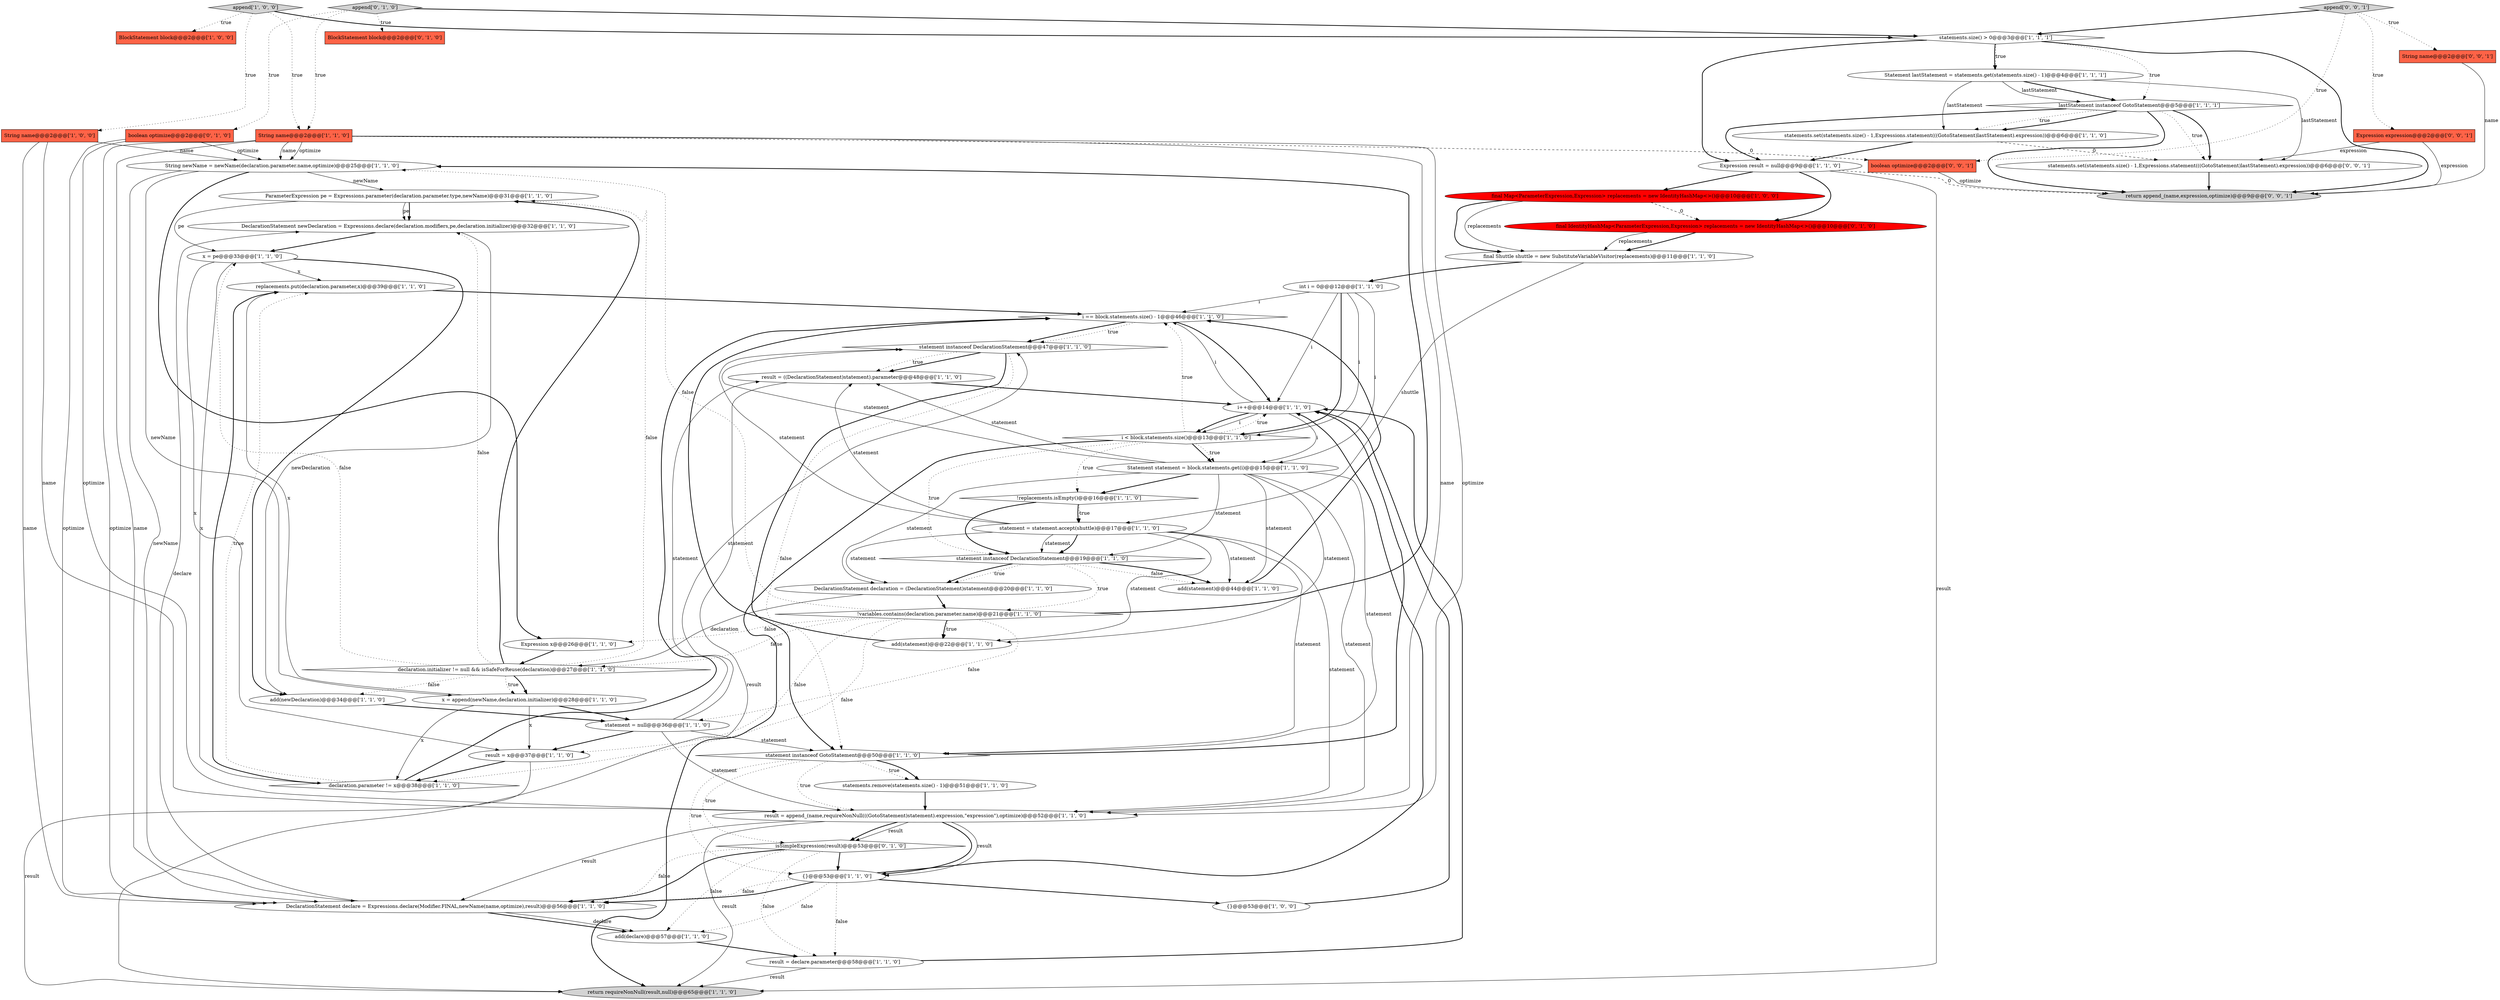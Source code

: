 digraph {
27 [style = filled, label = "String name@@@2@@@['1', '1', '0']", fillcolor = tomato, shape = box image = "AAA0AAABBB1BBB"];
21 [style = filled, label = "DeclarationStatement declaration = (DeclarationStatement)statement@@@20@@@['1', '1', '0']", fillcolor = white, shape = ellipse image = "AAA0AAABBB1BBB"];
41 [style = filled, label = "add(statement)@@@22@@@['1', '1', '0']", fillcolor = white, shape = ellipse image = "AAA0AAABBB1BBB"];
51 [style = filled, label = "Expression expression@@@2@@@['0', '0', '1']", fillcolor = tomato, shape = box image = "AAA0AAABBB3BBB"];
30 [style = filled, label = "lastStatement instanceof GotoStatement@@@5@@@['1', '1', '1']", fillcolor = white, shape = diamond image = "AAA0AAABBB1BBB"];
36 [style = filled, label = "ParameterExpression pe = Expressions.parameter(declaration.parameter.type,newName)@@@31@@@['1', '1', '0']", fillcolor = white, shape = ellipse image = "AAA0AAABBB1BBB"];
13 [style = filled, label = "final Map<ParameterExpression,Expression> replacements = new IdentityHashMap<>()@@@10@@@['1', '0', '0']", fillcolor = red, shape = ellipse image = "AAA1AAABBB1BBB"];
4 [style = filled, label = "replacements.put(declaration.parameter,x)@@@39@@@['1', '1', '0']", fillcolor = white, shape = ellipse image = "AAA0AAABBB1BBB"];
45 [style = filled, label = "add(declare)@@@57@@@['1', '1', '0']", fillcolor = white, shape = ellipse image = "AAA0AAABBB1BBB"];
54 [style = filled, label = "boolean optimize@@@2@@@['0', '0', '1']", fillcolor = tomato, shape = box image = "AAA0AAABBB3BBB"];
11 [style = filled, label = "statements.set(statements.size() - 1,Expressions.statement(((GotoStatement)lastStatement).expression))@@@6@@@['1', '1', '0']", fillcolor = white, shape = ellipse image = "AAA0AAABBB1BBB"];
25 [style = filled, label = "!variables.contains(declaration.parameter.name)@@@21@@@['1', '1', '0']", fillcolor = white, shape = diamond image = "AAA0AAABBB1BBB"];
15 [style = filled, label = "append['1', '0', '0']", fillcolor = lightgray, shape = diamond image = "AAA0AAABBB1BBB"];
16 [style = filled, label = "final Shuttle shuttle = new SubstituteVariableVisitor(replacements)@@@11@@@['1', '1', '0']", fillcolor = white, shape = ellipse image = "AAA0AAABBB1BBB"];
48 [style = filled, label = "final IdentityHashMap<ParameterExpression,Expression> replacements = new IdentityHashMap<>()@@@10@@@['0', '1', '0']", fillcolor = red, shape = ellipse image = "AAA1AAABBB2BBB"];
0 [style = filled, label = "statements.remove(statements.size() - 1)@@@51@@@['1', '1', '0']", fillcolor = white, shape = ellipse image = "AAA0AAABBB1BBB"];
1 [style = filled, label = "DeclarationStatement newDeclaration = Expressions.declare(declaration.modifiers,pe,declaration.initializer)@@@32@@@['1', '1', '0']", fillcolor = white, shape = ellipse image = "AAA0AAABBB1BBB"];
37 [style = filled, label = "Statement lastStatement = statements.get(statements.size() - 1)@@@4@@@['1', '1', '1']", fillcolor = white, shape = ellipse image = "AAA0AAABBB1BBB"];
52 [style = filled, label = "String name@@@2@@@['0', '0', '1']", fillcolor = tomato, shape = box image = "AAA0AAABBB3BBB"];
44 [style = filled, label = "result = ((DeclarationStatement)statement).parameter@@@48@@@['1', '1', '0']", fillcolor = white, shape = ellipse image = "AAA0AAABBB1BBB"];
29 [style = filled, label = "x = pe@@@33@@@['1', '1', '0']", fillcolor = white, shape = ellipse image = "AAA0AAABBB1BBB"];
35 [style = filled, label = "{}@@@53@@@['1', '1', '0']", fillcolor = white, shape = ellipse image = "AAA0AAABBB1BBB"];
23 [style = filled, label = "declaration.initializer != null && isSafeForReuse(declaration)@@@27@@@['1', '1', '0']", fillcolor = white, shape = diamond image = "AAA0AAABBB1BBB"];
6 [style = filled, label = "return requireNonNull(result,null)@@@65@@@['1', '1', '0']", fillcolor = lightgray, shape = ellipse image = "AAA0AAABBB1BBB"];
8 [style = filled, label = "String newName = newName(declaration.parameter.name,optimize)@@@25@@@['1', '1', '0']", fillcolor = white, shape = ellipse image = "AAA0AAABBB1BBB"];
42 [style = filled, label = "DeclarationStatement declare = Expressions.declare(Modifier.FINAL,newName(name,optimize),result)@@@56@@@['1', '1', '0']", fillcolor = white, shape = ellipse image = "AAA0AAABBB1BBB"];
34 [style = filled, label = "statement = null@@@36@@@['1', '1', '0']", fillcolor = white, shape = ellipse image = "AAA0AAABBB1BBB"];
46 [style = filled, label = "append['0', '1', '0']", fillcolor = lightgray, shape = diamond image = "AAA0AAABBB2BBB"];
5 [style = filled, label = "i < block.statements.size()@@@13@@@['1', '1', '0']", fillcolor = white, shape = diamond image = "AAA0AAABBB1BBB"];
10 [style = filled, label = "statement = statement.accept(shuttle)@@@17@@@['1', '1', '0']", fillcolor = white, shape = ellipse image = "AAA0AAABBB1BBB"];
39 [style = filled, label = "statement instanceof GotoStatement@@@50@@@['1', '1', '0']", fillcolor = white, shape = diamond image = "AAA0AAABBB1BBB"];
2 [style = filled, label = "result = append_(name,requireNonNull(((GotoStatement)statement).expression,\"expression\"),optimize)@@@52@@@['1', '1', '0']", fillcolor = white, shape = ellipse image = "AAA0AAABBB1BBB"];
56 [style = filled, label = "append['0', '0', '1']", fillcolor = lightgray, shape = diamond image = "AAA0AAABBB3BBB"];
9 [style = filled, label = "Expression result = null@@@9@@@['1', '1', '0']", fillcolor = white, shape = ellipse image = "AAA0AAABBB1BBB"];
53 [style = filled, label = "statements.set(statements.size() - 1,Expressions.statement(((GotoStatement)lastStatement).expression))@@@6@@@['0', '0', '1']", fillcolor = white, shape = ellipse image = "AAA0AAABBB3BBB"];
14 [style = filled, label = "declaration.parameter != x@@@38@@@['1', '1', '0']", fillcolor = white, shape = diamond image = "AAA0AAABBB1BBB"];
49 [style = filled, label = "boolean optimize@@@2@@@['0', '1', '0']", fillcolor = tomato, shape = box image = "AAA0AAABBB2BBB"];
12 [style = filled, label = "result = declare.parameter@@@58@@@['1', '1', '0']", fillcolor = white, shape = ellipse image = "AAA0AAABBB1BBB"];
50 [style = filled, label = "isSimpleExpression(result)@@@53@@@['0', '1', '0']", fillcolor = white, shape = diamond image = "AAA0AAABBB2BBB"];
22 [style = filled, label = "String name@@@2@@@['1', '0', '0']", fillcolor = tomato, shape = box image = "AAA0AAABBB1BBB"];
28 [style = filled, label = "statement instanceof DeclarationStatement@@@19@@@['1', '1', '0']", fillcolor = white, shape = diamond image = "AAA0AAABBB1BBB"];
43 [style = filled, label = "statement instanceof DeclarationStatement@@@47@@@['1', '1', '0']", fillcolor = white, shape = diamond image = "AAA0AAABBB1BBB"];
7 [style = filled, label = "{}@@@53@@@['1', '0', '0']", fillcolor = white, shape = ellipse image = "AAA0AAABBB1BBB"];
3 [style = filled, label = "BlockStatement block@@@2@@@['1', '0', '0']", fillcolor = tomato, shape = box image = "AAA0AAABBB1BBB"];
33 [style = filled, label = "statements.size() > 0@@@3@@@['1', '1', '1']", fillcolor = white, shape = diamond image = "AAA0AAABBB1BBB"];
24 [style = filled, label = "Expression x@@@26@@@['1', '1', '0']", fillcolor = white, shape = ellipse image = "AAA0AAABBB1BBB"];
20 [style = filled, label = "result = x@@@37@@@['1', '1', '0']", fillcolor = white, shape = ellipse image = "AAA0AAABBB1BBB"];
47 [style = filled, label = "BlockStatement block@@@2@@@['0', '1', '0']", fillcolor = tomato, shape = box image = "AAA0AAABBB2BBB"];
55 [style = filled, label = "return append_(name,expression,optimize)@@@9@@@['0', '0', '1']", fillcolor = lightgray, shape = ellipse image = "AAA0AAABBB3BBB"];
19 [style = filled, label = "!replacements.isEmpty()@@@16@@@['1', '1', '0']", fillcolor = white, shape = diamond image = "AAA0AAABBB1BBB"];
26 [style = filled, label = "int i = 0@@@12@@@['1', '1', '0']", fillcolor = white, shape = ellipse image = "AAA0AAABBB1BBB"];
31 [style = filled, label = "x = append(newName,declaration.initializer)@@@28@@@['1', '1', '0']", fillcolor = white, shape = ellipse image = "AAA0AAABBB1BBB"];
38 [style = filled, label = "add(newDeclaration)@@@34@@@['1', '1', '0']", fillcolor = white, shape = ellipse image = "AAA0AAABBB1BBB"];
17 [style = filled, label = "Statement statement = block.statements.get(i)@@@15@@@['1', '1', '0']", fillcolor = white, shape = ellipse image = "AAA0AAABBB1BBB"];
40 [style = filled, label = "i == block.statements.size() - 1@@@46@@@['1', '1', '0']", fillcolor = white, shape = diamond image = "AAA0AAABBB1BBB"];
32 [style = filled, label = "i++@@@14@@@['1', '1', '0']", fillcolor = white, shape = ellipse image = "AAA0AAABBB1BBB"];
18 [style = filled, label = "add(statement)@@@44@@@['1', '1', '0']", fillcolor = white, shape = ellipse image = "AAA0AAABBB1BBB"];
19->10 [style = dotted, label="true"];
2->35 [style = bold, label=""];
11->53 [style = dashed, label="0"];
7->32 [style = bold, label=""];
34->20 [style = bold, label=""];
28->21 [style = dotted, label="true"];
42->45 [style = bold, label=""];
12->6 [style = solid, label="result"];
5->32 [style = dotted, label="true"];
5->19 [style = dotted, label="true"];
28->25 [style = dotted, label="true"];
27->54 [style = dashed, label="0"];
27->42 [style = solid, label="optimize"];
11->9 [style = bold, label=""];
40->43 [style = dotted, label="true"];
31->4 [style = solid, label="x"];
25->20 [style = dotted, label="false"];
44->6 [style = solid, label="result"];
30->11 [style = bold, label=""];
29->20 [style = solid, label="x"];
23->29 [style = dotted, label="false"];
31->20 [style = solid, label="x"];
28->21 [style = bold, label=""];
17->28 [style = solid, label="statement"];
46->49 [style = dotted, label="true"];
10->44 [style = solid, label="statement"];
49->8 [style = solid, label="optimize"];
32->5 [style = solid, label="i"];
17->41 [style = solid, label="statement"];
8->42 [style = solid, label="newName"];
34->44 [style = solid, label="statement"];
26->17 [style = solid, label="i"];
56->54 [style = dotted, label="true"];
17->39 [style = solid, label="statement"];
23->36 [style = bold, label=""];
19->28 [style = bold, label=""];
33->37 [style = dotted, label="true"];
43->44 [style = bold, label=""];
9->6 [style = solid, label="result"];
35->7 [style = bold, label=""];
23->36 [style = dotted, label="false"];
26->32 [style = solid, label="i"];
25->24 [style = dotted, label="false"];
39->35 [style = dotted, label="true"];
17->2 [style = solid, label="statement"];
31->14 [style = solid, label="x"];
2->35 [style = solid, label="result"];
22->8 [style = solid, label="name"];
39->2 [style = dotted, label="true"];
28->18 [style = bold, label=""];
27->8 [style = solid, label="name"];
16->26 [style = bold, label=""];
9->48 [style = bold, label=""];
20->14 [style = bold, label=""];
21->25 [style = bold, label=""];
28->18 [style = dotted, label="false"];
5->17 [style = bold, label=""];
13->16 [style = bold, label=""];
10->21 [style = solid, label="statement"];
15->27 [style = dotted, label="true"];
30->53 [style = dotted, label="true"];
10->43 [style = solid, label="statement"];
15->3 [style = dotted, label="true"];
36->1 [style = solid, label="pe"];
25->34 [style = dotted, label="false"];
56->52 [style = dotted, label="true"];
5->6 [style = bold, label=""];
13->16 [style = solid, label="replacements"];
42->45 [style = solid, label="declare"];
44->32 [style = bold, label=""];
48->16 [style = bold, label=""];
36->29 [style = solid, label="pe"];
46->33 [style = bold, label=""];
17->18 [style = solid, label="statement"];
25->8 [style = dotted, label="false"];
50->12 [style = dotted, label="false"];
25->14 [style = dotted, label="false"];
27->8 [style = solid, label="optimize"];
17->44 [style = solid, label="statement"];
20->6 [style = solid, label="result"];
29->38 [style = bold, label=""];
17->43 [style = solid, label="statement"];
14->4 [style = dotted, label="true"];
39->0 [style = dotted, label="true"];
56->33 [style = bold, label=""];
10->2 [style = solid, label="statement"];
15->33 [style = bold, label=""];
14->4 [style = bold, label=""];
8->24 [style = bold, label=""];
23->31 [style = bold, label=""];
10->39 [style = solid, label="statement"];
8->31 [style = solid, label="newName"];
51->55 [style = solid, label="expression"];
9->55 [style = dashed, label="0"];
27->2 [style = solid, label="optimize"];
39->50 [style = dotted, label="true"];
35->42 [style = bold, label=""];
25->41 [style = bold, label=""];
48->16 [style = solid, label="replacements"];
50->42 [style = dotted, label="false"];
37->30 [style = bold, label=""];
18->40 [style = bold, label=""];
32->40 [style = solid, label="i"];
29->4 [style = solid, label="x"];
46->47 [style = dotted, label="true"];
35->42 [style = dotted, label="false"];
33->55 [style = bold, label=""];
12->32 [style = bold, label=""];
35->45 [style = dotted, label="false"];
35->32 [style = bold, label=""];
37->11 [style = solid, label="lastStatement"];
19->10 [style = bold, label=""];
34->43 [style = solid, label="statement"];
30->9 [style = bold, label=""];
23->1 [style = dotted, label="false"];
30->53 [style = bold, label=""];
13->48 [style = dashed, label="0"];
49->2 [style = solid, label="optimize"];
31->34 [style = bold, label=""];
43->39 [style = dotted, label="false"];
43->44 [style = dotted, label="true"];
50->42 [style = bold, label=""];
41->40 [style = bold, label=""];
37->53 [style = solid, label="lastStatement"];
50->45 [style = dotted, label="false"];
39->32 [style = bold, label=""];
17->21 [style = solid, label="statement"];
16->10 [style = solid, label="shuttle"];
38->34 [style = bold, label=""];
23->38 [style = dotted, label="false"];
40->32 [style = bold, label=""];
2->42 [style = solid, label="result"];
50->35 [style = bold, label=""];
40->43 [style = bold, label=""];
1->29 [style = bold, label=""];
33->37 [style = bold, label=""];
30->11 [style = dotted, label="true"];
43->39 [style = bold, label=""];
35->12 [style = dotted, label="false"];
5->28 [style = dotted, label="true"];
24->23 [style = bold, label=""];
5->17 [style = dotted, label="true"];
4->40 [style = bold, label=""];
53->55 [style = bold, label=""];
2->6 [style = solid, label="result"];
32->5 [style = bold, label=""];
27->2 [style = solid, label="name"];
2->50 [style = solid, label="result"];
10->28 [style = solid, label="statement"];
10->28 [style = bold, label=""];
5->40 [style = dotted, label="true"];
49->42 [style = solid, label="optimize"];
10->18 [style = solid, label="statement"];
1->38 [style = solid, label="newDeclaration"];
26->5 [style = bold, label=""];
22->2 [style = solid, label="name"];
0->2 [style = bold, label=""];
27->42 [style = solid, label="name"];
15->22 [style = dotted, label="true"];
25->41 [style = dotted, label="true"];
54->55 [style = solid, label="optimize"];
33->9 [style = bold, label=""];
2->50 [style = bold, label=""];
37->30 [style = solid, label="lastStatement"];
33->30 [style = dotted, label="true"];
17->19 [style = bold, label=""];
46->27 [style = dotted, label="true"];
36->1 [style = bold, label=""];
45->12 [style = bold, label=""];
30->55 [style = bold, label=""];
22->42 [style = solid, label="name"];
29->14 [style = solid, label="x"];
51->53 [style = solid, label="expression"];
56->51 [style = dotted, label="true"];
39->0 [style = bold, label=""];
26->5 [style = solid, label="i"];
8->36 [style = solid, label="newName"];
26->40 [style = solid, label="i"];
32->17 [style = solid, label="i"];
10->41 [style = solid, label="statement"];
52->55 [style = solid, label="name"];
34->2 [style = solid, label="statement"];
21->23 [style = solid, label="declaration"];
34->39 [style = solid, label="statement"];
25->8 [style = bold, label=""];
25->23 [style = dotted, label="false"];
23->31 [style = dotted, label="true"];
14->40 [style = bold, label=""];
42->1 [style = solid, label="declare"];
9->13 [style = bold, label=""];
}
